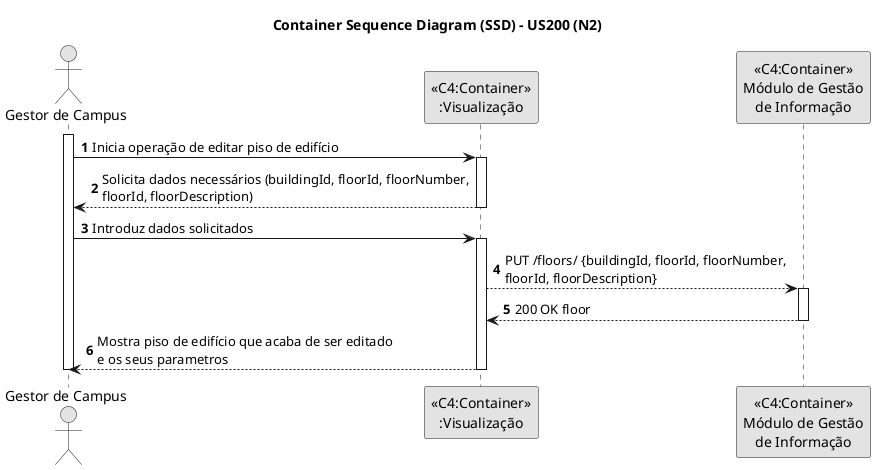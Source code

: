 @startuml
skinparam monochrome true
skinparam packageStyle rectangle
skinparam shadowing false

title Container Sequence Diagram (SSD) - US200 (N2)

autonumber

actor "Gestor de Campus"

activate "Gestor de Campus"
"Gestor de Campus" -> "<<C4:Container>>\n:Visualização": Inicia operação de editar piso de edifício
activate "<<C4:Container>>\n:Visualização"
"<<C4:Container>>\n:Visualização" --> "Gestor de Campus": Solicita dados necessários (buildingId, floorId, floorNumber,\nfloorId, floorDescription)
deactivate "<<C4:Container>>\n:Visualização"

"Gestor de Campus" -> "<<C4:Container>>\n:Visualização": Introduz dados solicitados
activate "<<C4:Container>>\n:Visualização"
"<<C4:Container>>\n:Visualização" --> "<<C4:Container>>\nMódulo de Gestão\nde Informação": PUT /floors/ {buildingId, floorId, floorNumber,\nfloorId, floorDescription}
activate "<<C4:Container>>\nMódulo de Gestão\nde Informação"
"<<C4:Container>>\nMódulo de Gestão\nde Informação" --> "<<C4:Container>>\n:Visualização": 200 OK floor
deactivate "<<C4:Container>>\nMódulo de Gestão\nde Informação"
"Gestor de Campus" <-- "<<C4:Container>>\n:Visualização": Mostra piso de edifício que acaba de ser editado\ne os seus parametros
deactivate "<<C4:Container>>\n:Visualização"
deactivate "Gestor de Campus"

@enduml